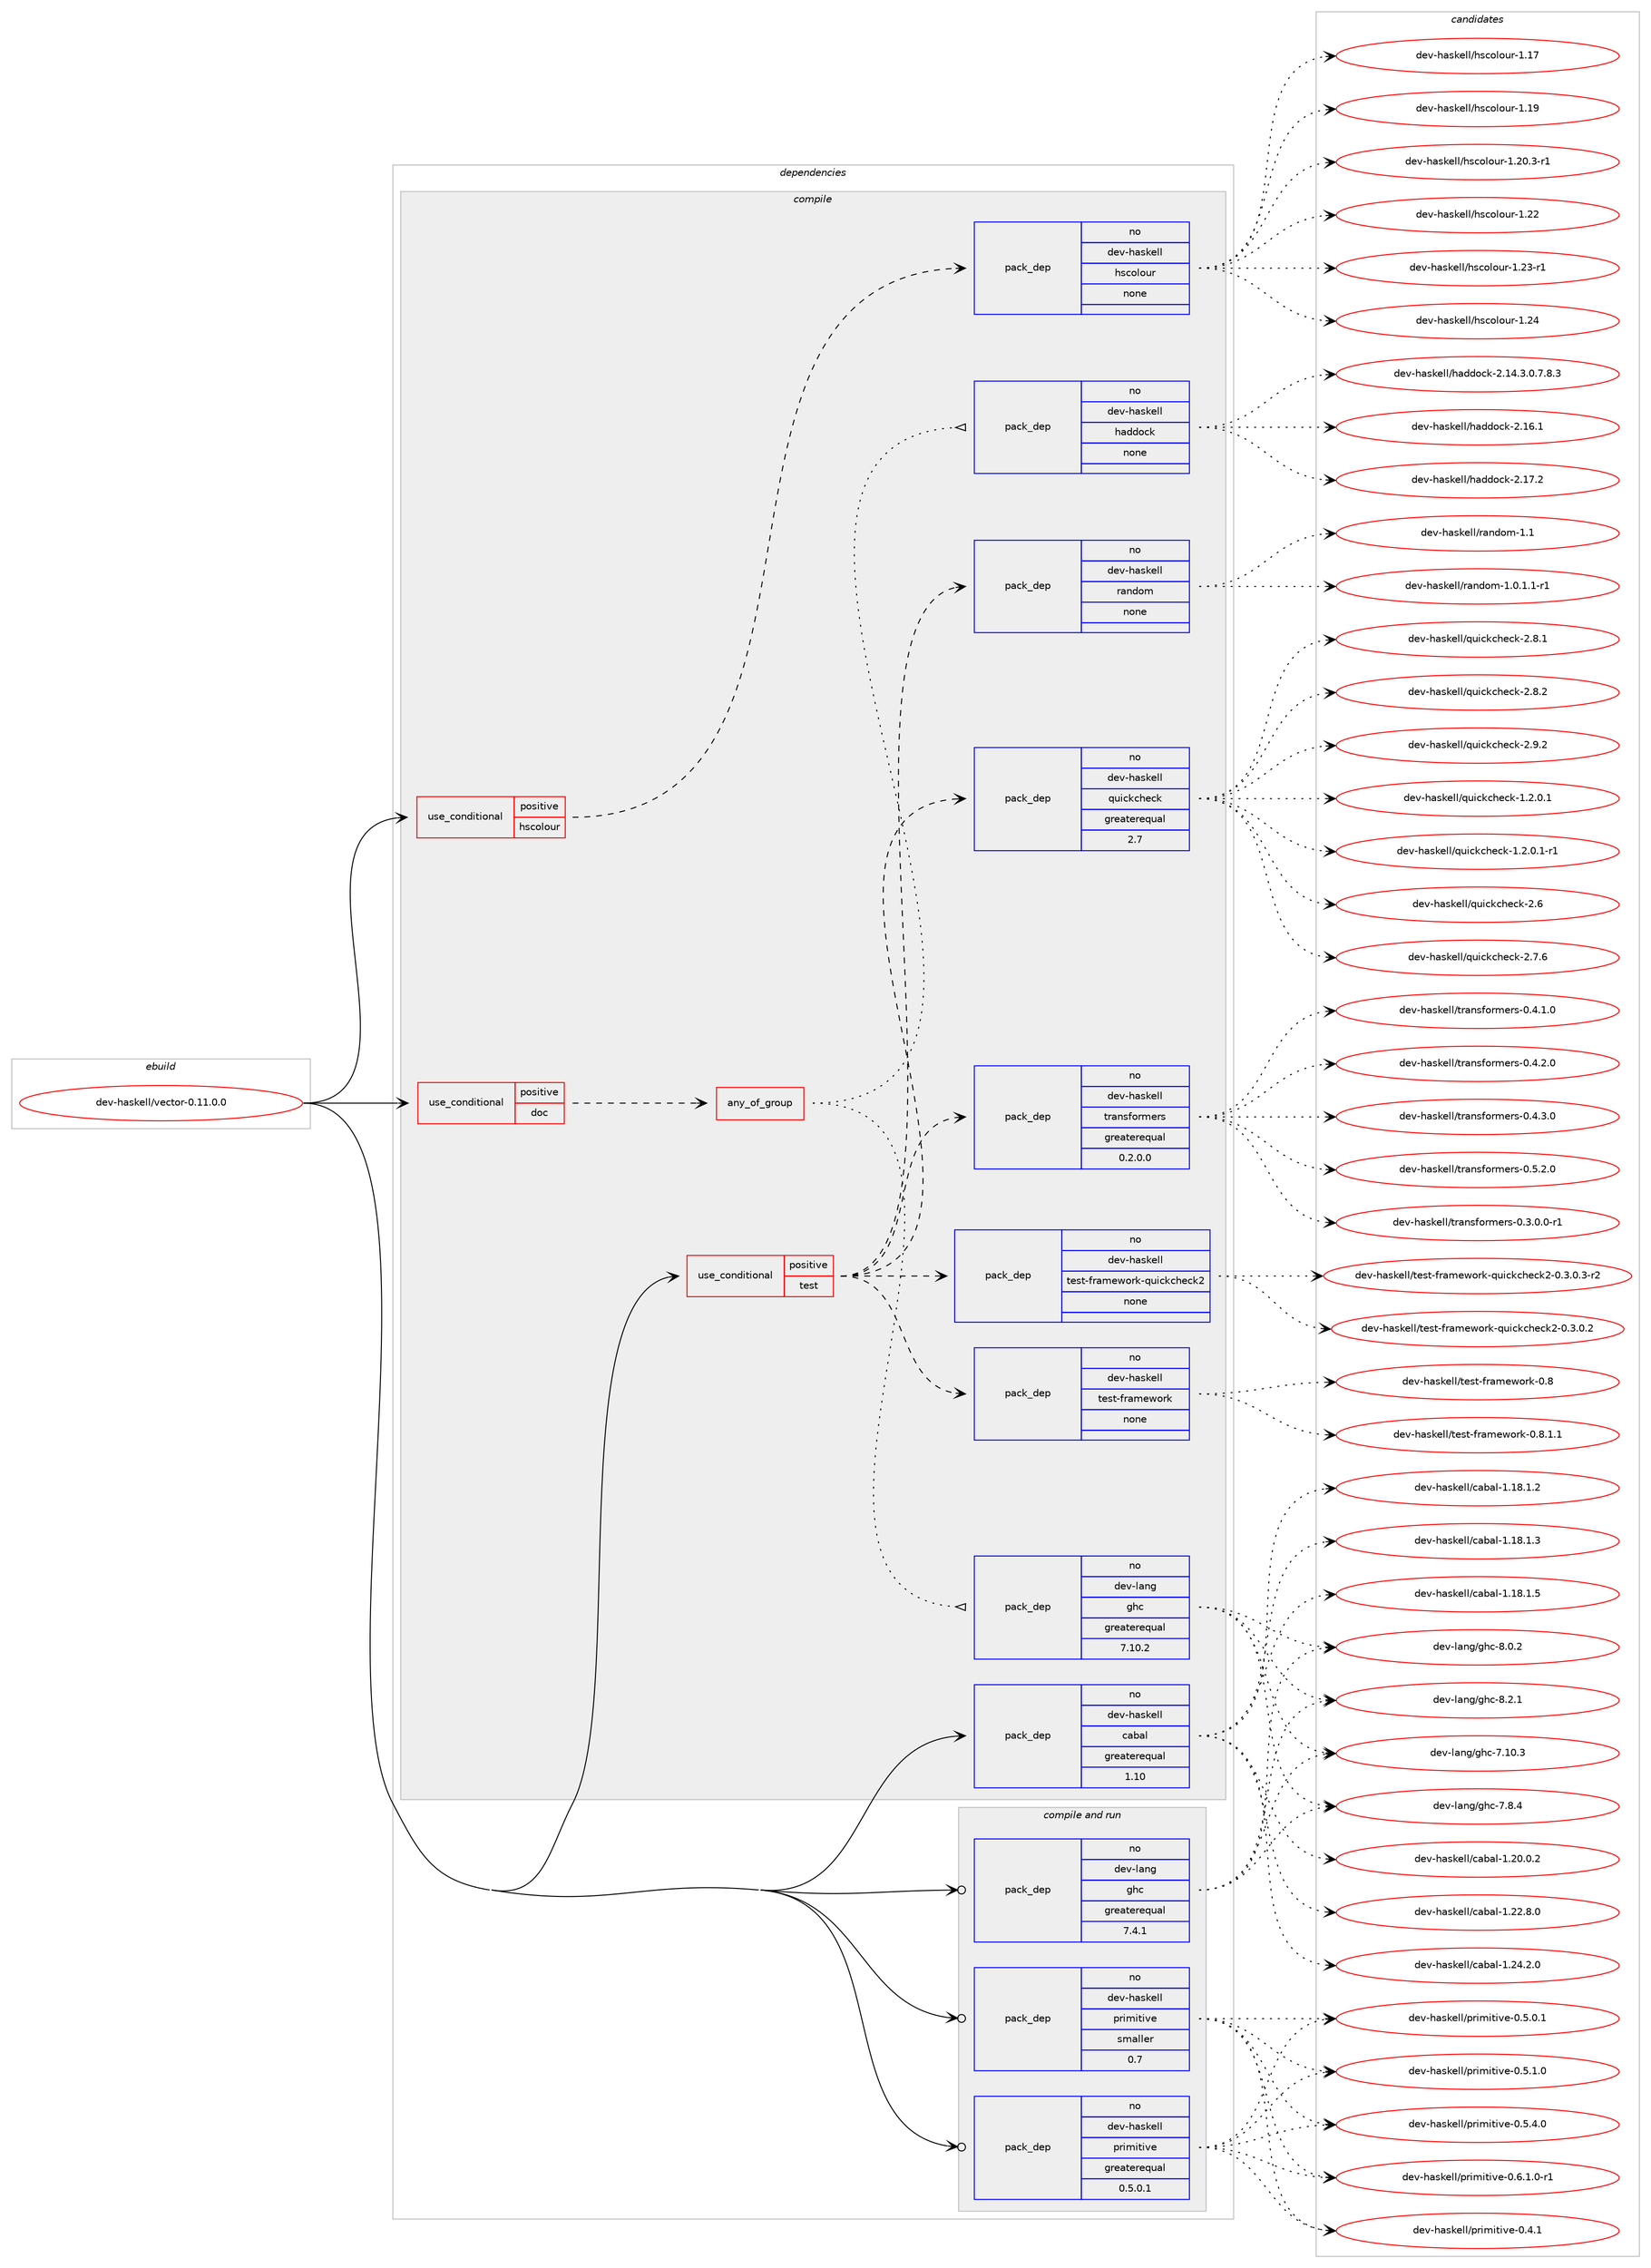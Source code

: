 digraph prolog {

# *************
# Graph options
# *************

newrank=true;
concentrate=true;
compound=true;
graph [rankdir=LR,fontname=Helvetica,fontsize=10,ranksep=1.5];#, ranksep=2.5, nodesep=0.2];
edge  [arrowhead=vee];
node  [fontname=Helvetica,fontsize=10];

# **********
# The ebuild
# **********

subgraph cluster_leftcol {
color=gray;
rank=same;
label=<<i>ebuild</i>>;
id [label="dev-haskell/vector-0.11.0.0", color=red, width=4, href="../dev-haskell/vector-0.11.0.0.svg"];
}

# ****************
# The dependencies
# ****************

subgraph cluster_midcol {
color=gray;
label=<<i>dependencies</i>>;
subgraph cluster_compile {
fillcolor="#eeeeee";
style=filled;
label=<<i>compile</i>>;
subgraph cond21255 {
dependency95001 [label=<<TABLE BORDER="0" CELLBORDER="1" CELLSPACING="0" CELLPADDING="4"><TR><TD ROWSPAN="3" CELLPADDING="10">use_conditional</TD></TR><TR><TD>positive</TD></TR><TR><TD>doc</TD></TR></TABLE>>, shape=none, color=red];
subgraph any2850 {
dependency95002 [label=<<TABLE BORDER="0" CELLBORDER="1" CELLSPACING="0" CELLPADDING="4"><TR><TD CELLPADDING="10">any_of_group</TD></TR></TABLE>>, shape=none, color=red];subgraph pack70866 {
dependency95003 [label=<<TABLE BORDER="0" CELLBORDER="1" CELLSPACING="0" CELLPADDING="4" WIDTH="220"><TR><TD ROWSPAN="6" CELLPADDING="30">pack_dep</TD></TR><TR><TD WIDTH="110">no</TD></TR><TR><TD>dev-haskell</TD></TR><TR><TD>haddock</TD></TR><TR><TD>none</TD></TR><TR><TD></TD></TR></TABLE>>, shape=none, color=blue];
}
dependency95002:e -> dependency95003:w [weight=20,style="dotted",arrowhead="oinv"];
subgraph pack70867 {
dependency95004 [label=<<TABLE BORDER="0" CELLBORDER="1" CELLSPACING="0" CELLPADDING="4" WIDTH="220"><TR><TD ROWSPAN="6" CELLPADDING="30">pack_dep</TD></TR><TR><TD WIDTH="110">no</TD></TR><TR><TD>dev-lang</TD></TR><TR><TD>ghc</TD></TR><TR><TD>greaterequal</TD></TR><TR><TD>7.10.2</TD></TR></TABLE>>, shape=none, color=blue];
}
dependency95002:e -> dependency95004:w [weight=20,style="dotted",arrowhead="oinv"];
}
dependency95001:e -> dependency95002:w [weight=20,style="dashed",arrowhead="vee"];
}
id:e -> dependency95001:w [weight=20,style="solid",arrowhead="vee"];
subgraph cond21256 {
dependency95005 [label=<<TABLE BORDER="0" CELLBORDER="1" CELLSPACING="0" CELLPADDING="4"><TR><TD ROWSPAN="3" CELLPADDING="10">use_conditional</TD></TR><TR><TD>positive</TD></TR><TR><TD>hscolour</TD></TR></TABLE>>, shape=none, color=red];
subgraph pack70868 {
dependency95006 [label=<<TABLE BORDER="0" CELLBORDER="1" CELLSPACING="0" CELLPADDING="4" WIDTH="220"><TR><TD ROWSPAN="6" CELLPADDING="30">pack_dep</TD></TR><TR><TD WIDTH="110">no</TD></TR><TR><TD>dev-haskell</TD></TR><TR><TD>hscolour</TD></TR><TR><TD>none</TD></TR><TR><TD></TD></TR></TABLE>>, shape=none, color=blue];
}
dependency95005:e -> dependency95006:w [weight=20,style="dashed",arrowhead="vee"];
}
id:e -> dependency95005:w [weight=20,style="solid",arrowhead="vee"];
subgraph cond21257 {
dependency95007 [label=<<TABLE BORDER="0" CELLBORDER="1" CELLSPACING="0" CELLPADDING="4"><TR><TD ROWSPAN="3" CELLPADDING="10">use_conditional</TD></TR><TR><TD>positive</TD></TR><TR><TD>test</TD></TR></TABLE>>, shape=none, color=red];
subgraph pack70869 {
dependency95008 [label=<<TABLE BORDER="0" CELLBORDER="1" CELLSPACING="0" CELLPADDING="4" WIDTH="220"><TR><TD ROWSPAN="6" CELLPADDING="30">pack_dep</TD></TR><TR><TD WIDTH="110">no</TD></TR><TR><TD>dev-haskell</TD></TR><TR><TD>quickcheck</TD></TR><TR><TD>greaterequal</TD></TR><TR><TD>2.7</TD></TR></TABLE>>, shape=none, color=blue];
}
dependency95007:e -> dependency95008:w [weight=20,style="dashed",arrowhead="vee"];
subgraph pack70870 {
dependency95009 [label=<<TABLE BORDER="0" CELLBORDER="1" CELLSPACING="0" CELLPADDING="4" WIDTH="220"><TR><TD ROWSPAN="6" CELLPADDING="30">pack_dep</TD></TR><TR><TD WIDTH="110">no</TD></TR><TR><TD>dev-haskell</TD></TR><TR><TD>random</TD></TR><TR><TD>none</TD></TR><TR><TD></TD></TR></TABLE>>, shape=none, color=blue];
}
dependency95007:e -> dependency95009:w [weight=20,style="dashed",arrowhead="vee"];
subgraph pack70871 {
dependency95010 [label=<<TABLE BORDER="0" CELLBORDER="1" CELLSPACING="0" CELLPADDING="4" WIDTH="220"><TR><TD ROWSPAN="6" CELLPADDING="30">pack_dep</TD></TR><TR><TD WIDTH="110">no</TD></TR><TR><TD>dev-haskell</TD></TR><TR><TD>test-framework</TD></TR><TR><TD>none</TD></TR><TR><TD></TD></TR></TABLE>>, shape=none, color=blue];
}
dependency95007:e -> dependency95010:w [weight=20,style="dashed",arrowhead="vee"];
subgraph pack70872 {
dependency95011 [label=<<TABLE BORDER="0" CELLBORDER="1" CELLSPACING="0" CELLPADDING="4" WIDTH="220"><TR><TD ROWSPAN="6" CELLPADDING="30">pack_dep</TD></TR><TR><TD WIDTH="110">no</TD></TR><TR><TD>dev-haskell</TD></TR><TR><TD>test-framework-quickcheck2</TD></TR><TR><TD>none</TD></TR><TR><TD></TD></TR></TABLE>>, shape=none, color=blue];
}
dependency95007:e -> dependency95011:w [weight=20,style="dashed",arrowhead="vee"];
subgraph pack70873 {
dependency95012 [label=<<TABLE BORDER="0" CELLBORDER="1" CELLSPACING="0" CELLPADDING="4" WIDTH="220"><TR><TD ROWSPAN="6" CELLPADDING="30">pack_dep</TD></TR><TR><TD WIDTH="110">no</TD></TR><TR><TD>dev-haskell</TD></TR><TR><TD>transformers</TD></TR><TR><TD>greaterequal</TD></TR><TR><TD>0.2.0.0</TD></TR></TABLE>>, shape=none, color=blue];
}
dependency95007:e -> dependency95012:w [weight=20,style="dashed",arrowhead="vee"];
}
id:e -> dependency95007:w [weight=20,style="solid",arrowhead="vee"];
subgraph pack70874 {
dependency95013 [label=<<TABLE BORDER="0" CELLBORDER="1" CELLSPACING="0" CELLPADDING="4" WIDTH="220"><TR><TD ROWSPAN="6" CELLPADDING="30">pack_dep</TD></TR><TR><TD WIDTH="110">no</TD></TR><TR><TD>dev-haskell</TD></TR><TR><TD>cabal</TD></TR><TR><TD>greaterequal</TD></TR><TR><TD>1.10</TD></TR></TABLE>>, shape=none, color=blue];
}
id:e -> dependency95013:w [weight=20,style="solid",arrowhead="vee"];
}
subgraph cluster_compileandrun {
fillcolor="#eeeeee";
style=filled;
label=<<i>compile and run</i>>;
subgraph pack70875 {
dependency95014 [label=<<TABLE BORDER="0" CELLBORDER="1" CELLSPACING="0" CELLPADDING="4" WIDTH="220"><TR><TD ROWSPAN="6" CELLPADDING="30">pack_dep</TD></TR><TR><TD WIDTH="110">no</TD></TR><TR><TD>dev-haskell</TD></TR><TR><TD>primitive</TD></TR><TR><TD>greaterequal</TD></TR><TR><TD>0.5.0.1</TD></TR></TABLE>>, shape=none, color=blue];
}
id:e -> dependency95014:w [weight=20,style="solid",arrowhead="odotvee"];
subgraph pack70876 {
dependency95015 [label=<<TABLE BORDER="0" CELLBORDER="1" CELLSPACING="0" CELLPADDING="4" WIDTH="220"><TR><TD ROWSPAN="6" CELLPADDING="30">pack_dep</TD></TR><TR><TD WIDTH="110">no</TD></TR><TR><TD>dev-haskell</TD></TR><TR><TD>primitive</TD></TR><TR><TD>smaller</TD></TR><TR><TD>0.7</TD></TR></TABLE>>, shape=none, color=blue];
}
id:e -> dependency95015:w [weight=20,style="solid",arrowhead="odotvee"];
subgraph pack70877 {
dependency95016 [label=<<TABLE BORDER="0" CELLBORDER="1" CELLSPACING="0" CELLPADDING="4" WIDTH="220"><TR><TD ROWSPAN="6" CELLPADDING="30">pack_dep</TD></TR><TR><TD WIDTH="110">no</TD></TR><TR><TD>dev-lang</TD></TR><TR><TD>ghc</TD></TR><TR><TD>greaterequal</TD></TR><TR><TD>7.4.1</TD></TR></TABLE>>, shape=none, color=blue];
}
id:e -> dependency95016:w [weight=20,style="solid",arrowhead="odotvee"];
}
subgraph cluster_run {
fillcolor="#eeeeee";
style=filled;
label=<<i>run</i>>;
}
}

# **************
# The candidates
# **************

subgraph cluster_choices {
rank=same;
color=gray;
label=<<i>candidates</i>>;

subgraph choice70866 {
color=black;
nodesep=1;
choice1001011184510497115107101108108471049710010011199107455046495246514648465546564651 [label="dev-haskell/haddock-2.14.3.0.7.8.3", color=red, width=4,href="../dev-haskell/haddock-2.14.3.0.7.8.3.svg"];
choice100101118451049711510710110810847104971001001119910745504649544649 [label="dev-haskell/haddock-2.16.1", color=red, width=4,href="../dev-haskell/haddock-2.16.1.svg"];
choice100101118451049711510710110810847104971001001119910745504649554650 [label="dev-haskell/haddock-2.17.2", color=red, width=4,href="../dev-haskell/haddock-2.17.2.svg"];
dependency95003:e -> choice1001011184510497115107101108108471049710010011199107455046495246514648465546564651:w [style=dotted,weight="100"];
dependency95003:e -> choice100101118451049711510710110810847104971001001119910745504649544649:w [style=dotted,weight="100"];
dependency95003:e -> choice100101118451049711510710110810847104971001001119910745504649554650:w [style=dotted,weight="100"];
}
subgraph choice70867 {
color=black;
nodesep=1;
choice1001011184510897110103471031049945554649484651 [label="dev-lang/ghc-7.10.3", color=red, width=4,href="../dev-lang/ghc-7.10.3.svg"];
choice10010111845108971101034710310499455546564652 [label="dev-lang/ghc-7.8.4", color=red, width=4,href="../dev-lang/ghc-7.8.4.svg"];
choice10010111845108971101034710310499455646484650 [label="dev-lang/ghc-8.0.2", color=red, width=4,href="../dev-lang/ghc-8.0.2.svg"];
choice10010111845108971101034710310499455646504649 [label="dev-lang/ghc-8.2.1", color=red, width=4,href="../dev-lang/ghc-8.2.1.svg"];
dependency95004:e -> choice1001011184510897110103471031049945554649484651:w [style=dotted,weight="100"];
dependency95004:e -> choice10010111845108971101034710310499455546564652:w [style=dotted,weight="100"];
dependency95004:e -> choice10010111845108971101034710310499455646484650:w [style=dotted,weight="100"];
dependency95004:e -> choice10010111845108971101034710310499455646504649:w [style=dotted,weight="100"];
}
subgraph choice70868 {
color=black;
nodesep=1;
choice100101118451049711510710110810847104115991111081111171144549464955 [label="dev-haskell/hscolour-1.17", color=red, width=4,href="../dev-haskell/hscolour-1.17.svg"];
choice100101118451049711510710110810847104115991111081111171144549464957 [label="dev-haskell/hscolour-1.19", color=red, width=4,href="../dev-haskell/hscolour-1.19.svg"];
choice10010111845104971151071011081084710411599111108111117114454946504846514511449 [label="dev-haskell/hscolour-1.20.3-r1", color=red, width=4,href="../dev-haskell/hscolour-1.20.3-r1.svg"];
choice100101118451049711510710110810847104115991111081111171144549465050 [label="dev-haskell/hscolour-1.22", color=red, width=4,href="../dev-haskell/hscolour-1.22.svg"];
choice1001011184510497115107101108108471041159911110811111711445494650514511449 [label="dev-haskell/hscolour-1.23-r1", color=red, width=4,href="../dev-haskell/hscolour-1.23-r1.svg"];
choice100101118451049711510710110810847104115991111081111171144549465052 [label="dev-haskell/hscolour-1.24", color=red, width=4,href="../dev-haskell/hscolour-1.24.svg"];
dependency95006:e -> choice100101118451049711510710110810847104115991111081111171144549464955:w [style=dotted,weight="100"];
dependency95006:e -> choice100101118451049711510710110810847104115991111081111171144549464957:w [style=dotted,weight="100"];
dependency95006:e -> choice10010111845104971151071011081084710411599111108111117114454946504846514511449:w [style=dotted,weight="100"];
dependency95006:e -> choice100101118451049711510710110810847104115991111081111171144549465050:w [style=dotted,weight="100"];
dependency95006:e -> choice1001011184510497115107101108108471041159911110811111711445494650514511449:w [style=dotted,weight="100"];
dependency95006:e -> choice100101118451049711510710110810847104115991111081111171144549465052:w [style=dotted,weight="100"];
}
subgraph choice70869 {
color=black;
nodesep=1;
choice1001011184510497115107101108108471131171059910799104101991074549465046484649 [label="dev-haskell/quickcheck-1.2.0.1", color=red, width=4,href="../dev-haskell/quickcheck-1.2.0.1.svg"];
choice10010111845104971151071011081084711311710599107991041019910745494650464846494511449 [label="dev-haskell/quickcheck-1.2.0.1-r1", color=red, width=4,href="../dev-haskell/quickcheck-1.2.0.1-r1.svg"];
choice10010111845104971151071011081084711311710599107991041019910745504654 [label="dev-haskell/quickcheck-2.6", color=red, width=4,href="../dev-haskell/quickcheck-2.6.svg"];
choice100101118451049711510710110810847113117105991079910410199107455046554654 [label="dev-haskell/quickcheck-2.7.6", color=red, width=4,href="../dev-haskell/quickcheck-2.7.6.svg"];
choice100101118451049711510710110810847113117105991079910410199107455046564649 [label="dev-haskell/quickcheck-2.8.1", color=red, width=4,href="../dev-haskell/quickcheck-2.8.1.svg"];
choice100101118451049711510710110810847113117105991079910410199107455046564650 [label="dev-haskell/quickcheck-2.8.2", color=red, width=4,href="../dev-haskell/quickcheck-2.8.2.svg"];
choice100101118451049711510710110810847113117105991079910410199107455046574650 [label="dev-haskell/quickcheck-2.9.2", color=red, width=4,href="../dev-haskell/quickcheck-2.9.2.svg"];
dependency95008:e -> choice1001011184510497115107101108108471131171059910799104101991074549465046484649:w [style=dotted,weight="100"];
dependency95008:e -> choice10010111845104971151071011081084711311710599107991041019910745494650464846494511449:w [style=dotted,weight="100"];
dependency95008:e -> choice10010111845104971151071011081084711311710599107991041019910745504654:w [style=dotted,weight="100"];
dependency95008:e -> choice100101118451049711510710110810847113117105991079910410199107455046554654:w [style=dotted,weight="100"];
dependency95008:e -> choice100101118451049711510710110810847113117105991079910410199107455046564649:w [style=dotted,weight="100"];
dependency95008:e -> choice100101118451049711510710110810847113117105991079910410199107455046564650:w [style=dotted,weight="100"];
dependency95008:e -> choice100101118451049711510710110810847113117105991079910410199107455046574650:w [style=dotted,weight="100"];
}
subgraph choice70870 {
color=black;
nodesep=1;
choice1001011184510497115107101108108471149711010011110945494648464946494511449 [label="dev-haskell/random-1.0.1.1-r1", color=red, width=4,href="../dev-haskell/random-1.0.1.1-r1.svg"];
choice1001011184510497115107101108108471149711010011110945494649 [label="dev-haskell/random-1.1", color=red, width=4,href="../dev-haskell/random-1.1.svg"];
dependency95009:e -> choice1001011184510497115107101108108471149711010011110945494648464946494511449:w [style=dotted,weight="100"];
dependency95009:e -> choice1001011184510497115107101108108471149711010011110945494649:w [style=dotted,weight="100"];
}
subgraph choice70871 {
color=black;
nodesep=1;
choice100101118451049711510710110810847116101115116451021149710910111911111410745484656 [label="dev-haskell/test-framework-0.8", color=red, width=4,href="../dev-haskell/test-framework-0.8.svg"];
choice10010111845104971151071011081084711610111511645102114971091011191111141074548465646494649 [label="dev-haskell/test-framework-0.8.1.1", color=red, width=4,href="../dev-haskell/test-framework-0.8.1.1.svg"];
dependency95010:e -> choice100101118451049711510710110810847116101115116451021149710910111911111410745484656:w [style=dotted,weight="100"];
dependency95010:e -> choice10010111845104971151071011081084711610111511645102114971091011191111141074548465646494649:w [style=dotted,weight="100"];
}
subgraph choice70872 {
color=black;
nodesep=1;
choice100101118451049711510710110810847116101115116451021149710910111911111410745113117105991079910410199107504548465146484650 [label="dev-haskell/test-framework-quickcheck2-0.3.0.2", color=red, width=4,href="../dev-haskell/test-framework-quickcheck2-0.3.0.2.svg"];
choice1001011184510497115107101108108471161011151164510211497109101119111114107451131171059910799104101991075045484651464846514511450 [label="dev-haskell/test-framework-quickcheck2-0.3.0.3-r2", color=red, width=4,href="../dev-haskell/test-framework-quickcheck2-0.3.0.3-r2.svg"];
dependency95011:e -> choice100101118451049711510710110810847116101115116451021149710910111911111410745113117105991079910410199107504548465146484650:w [style=dotted,weight="100"];
dependency95011:e -> choice1001011184510497115107101108108471161011151164510211497109101119111114107451131171059910799104101991075045484651464846514511450:w [style=dotted,weight="100"];
}
subgraph choice70873 {
color=black;
nodesep=1;
choice1001011184510497115107101108108471161149711011510211111410910111411545484651464846484511449 [label="dev-haskell/transformers-0.3.0.0-r1", color=red, width=4,href="../dev-haskell/transformers-0.3.0.0-r1.svg"];
choice100101118451049711510710110810847116114971101151021111141091011141154548465246494648 [label="dev-haskell/transformers-0.4.1.0", color=red, width=4,href="../dev-haskell/transformers-0.4.1.0.svg"];
choice100101118451049711510710110810847116114971101151021111141091011141154548465246504648 [label="dev-haskell/transformers-0.4.2.0", color=red, width=4,href="../dev-haskell/transformers-0.4.2.0.svg"];
choice100101118451049711510710110810847116114971101151021111141091011141154548465246514648 [label="dev-haskell/transformers-0.4.3.0", color=red, width=4,href="../dev-haskell/transformers-0.4.3.0.svg"];
choice100101118451049711510710110810847116114971101151021111141091011141154548465346504648 [label="dev-haskell/transformers-0.5.2.0", color=red, width=4,href="../dev-haskell/transformers-0.5.2.0.svg"];
dependency95012:e -> choice1001011184510497115107101108108471161149711011510211111410910111411545484651464846484511449:w [style=dotted,weight="100"];
dependency95012:e -> choice100101118451049711510710110810847116114971101151021111141091011141154548465246494648:w [style=dotted,weight="100"];
dependency95012:e -> choice100101118451049711510710110810847116114971101151021111141091011141154548465246504648:w [style=dotted,weight="100"];
dependency95012:e -> choice100101118451049711510710110810847116114971101151021111141091011141154548465246514648:w [style=dotted,weight="100"];
dependency95012:e -> choice100101118451049711510710110810847116114971101151021111141091011141154548465346504648:w [style=dotted,weight="100"];
}
subgraph choice70874 {
color=black;
nodesep=1;
choice10010111845104971151071011081084799979897108454946495646494650 [label="dev-haskell/cabal-1.18.1.2", color=red, width=4,href="../dev-haskell/cabal-1.18.1.2.svg"];
choice10010111845104971151071011081084799979897108454946495646494651 [label="dev-haskell/cabal-1.18.1.3", color=red, width=4,href="../dev-haskell/cabal-1.18.1.3.svg"];
choice10010111845104971151071011081084799979897108454946495646494653 [label="dev-haskell/cabal-1.18.1.5", color=red, width=4,href="../dev-haskell/cabal-1.18.1.5.svg"];
choice10010111845104971151071011081084799979897108454946504846484650 [label="dev-haskell/cabal-1.20.0.2", color=red, width=4,href="../dev-haskell/cabal-1.20.0.2.svg"];
choice10010111845104971151071011081084799979897108454946505046564648 [label="dev-haskell/cabal-1.22.8.0", color=red, width=4,href="../dev-haskell/cabal-1.22.8.0.svg"];
choice10010111845104971151071011081084799979897108454946505246504648 [label="dev-haskell/cabal-1.24.2.0", color=red, width=4,href="../dev-haskell/cabal-1.24.2.0.svg"];
dependency95013:e -> choice10010111845104971151071011081084799979897108454946495646494650:w [style=dotted,weight="100"];
dependency95013:e -> choice10010111845104971151071011081084799979897108454946495646494651:w [style=dotted,weight="100"];
dependency95013:e -> choice10010111845104971151071011081084799979897108454946495646494653:w [style=dotted,weight="100"];
dependency95013:e -> choice10010111845104971151071011081084799979897108454946504846484650:w [style=dotted,weight="100"];
dependency95013:e -> choice10010111845104971151071011081084799979897108454946505046564648:w [style=dotted,weight="100"];
dependency95013:e -> choice10010111845104971151071011081084799979897108454946505246504648:w [style=dotted,weight="100"];
}
subgraph choice70875 {
color=black;
nodesep=1;
choice100101118451049711510710110810847112114105109105116105118101454846524649 [label="dev-haskell/primitive-0.4.1", color=red, width=4,href="../dev-haskell/primitive-0.4.1.svg"];
choice1001011184510497115107101108108471121141051091051161051181014548465346484649 [label="dev-haskell/primitive-0.5.0.1", color=red, width=4,href="../dev-haskell/primitive-0.5.0.1.svg"];
choice1001011184510497115107101108108471121141051091051161051181014548465346494648 [label="dev-haskell/primitive-0.5.1.0", color=red, width=4,href="../dev-haskell/primitive-0.5.1.0.svg"];
choice1001011184510497115107101108108471121141051091051161051181014548465346524648 [label="dev-haskell/primitive-0.5.4.0", color=red, width=4,href="../dev-haskell/primitive-0.5.4.0.svg"];
choice10010111845104971151071011081084711211410510910511610511810145484654464946484511449 [label="dev-haskell/primitive-0.6.1.0-r1", color=red, width=4,href="../dev-haskell/primitive-0.6.1.0-r1.svg"];
dependency95014:e -> choice100101118451049711510710110810847112114105109105116105118101454846524649:w [style=dotted,weight="100"];
dependency95014:e -> choice1001011184510497115107101108108471121141051091051161051181014548465346484649:w [style=dotted,weight="100"];
dependency95014:e -> choice1001011184510497115107101108108471121141051091051161051181014548465346494648:w [style=dotted,weight="100"];
dependency95014:e -> choice1001011184510497115107101108108471121141051091051161051181014548465346524648:w [style=dotted,weight="100"];
dependency95014:e -> choice10010111845104971151071011081084711211410510910511610511810145484654464946484511449:w [style=dotted,weight="100"];
}
subgraph choice70876 {
color=black;
nodesep=1;
choice100101118451049711510710110810847112114105109105116105118101454846524649 [label="dev-haskell/primitive-0.4.1", color=red, width=4,href="../dev-haskell/primitive-0.4.1.svg"];
choice1001011184510497115107101108108471121141051091051161051181014548465346484649 [label="dev-haskell/primitive-0.5.0.1", color=red, width=4,href="../dev-haskell/primitive-0.5.0.1.svg"];
choice1001011184510497115107101108108471121141051091051161051181014548465346494648 [label="dev-haskell/primitive-0.5.1.0", color=red, width=4,href="../dev-haskell/primitive-0.5.1.0.svg"];
choice1001011184510497115107101108108471121141051091051161051181014548465346524648 [label="dev-haskell/primitive-0.5.4.0", color=red, width=4,href="../dev-haskell/primitive-0.5.4.0.svg"];
choice10010111845104971151071011081084711211410510910511610511810145484654464946484511449 [label="dev-haskell/primitive-0.6.1.0-r1", color=red, width=4,href="../dev-haskell/primitive-0.6.1.0-r1.svg"];
dependency95015:e -> choice100101118451049711510710110810847112114105109105116105118101454846524649:w [style=dotted,weight="100"];
dependency95015:e -> choice1001011184510497115107101108108471121141051091051161051181014548465346484649:w [style=dotted,weight="100"];
dependency95015:e -> choice1001011184510497115107101108108471121141051091051161051181014548465346494648:w [style=dotted,weight="100"];
dependency95015:e -> choice1001011184510497115107101108108471121141051091051161051181014548465346524648:w [style=dotted,weight="100"];
dependency95015:e -> choice10010111845104971151071011081084711211410510910511610511810145484654464946484511449:w [style=dotted,weight="100"];
}
subgraph choice70877 {
color=black;
nodesep=1;
choice1001011184510897110103471031049945554649484651 [label="dev-lang/ghc-7.10.3", color=red, width=4,href="../dev-lang/ghc-7.10.3.svg"];
choice10010111845108971101034710310499455546564652 [label="dev-lang/ghc-7.8.4", color=red, width=4,href="../dev-lang/ghc-7.8.4.svg"];
choice10010111845108971101034710310499455646484650 [label="dev-lang/ghc-8.0.2", color=red, width=4,href="../dev-lang/ghc-8.0.2.svg"];
choice10010111845108971101034710310499455646504649 [label="dev-lang/ghc-8.2.1", color=red, width=4,href="../dev-lang/ghc-8.2.1.svg"];
dependency95016:e -> choice1001011184510897110103471031049945554649484651:w [style=dotted,weight="100"];
dependency95016:e -> choice10010111845108971101034710310499455546564652:w [style=dotted,weight="100"];
dependency95016:e -> choice10010111845108971101034710310499455646484650:w [style=dotted,weight="100"];
dependency95016:e -> choice10010111845108971101034710310499455646504649:w [style=dotted,weight="100"];
}
}

}
